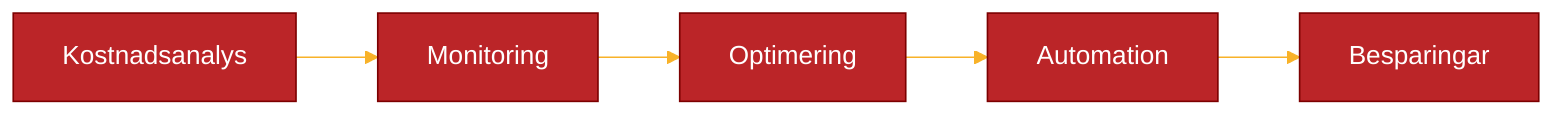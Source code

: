---
config:
  theme: 'base'
  themeVariables:
    primaryColor: '#BB2528'
    primaryTextColor: '#fff'
    primaryBorderColor: '#7C0000'
    lineColor: '#F8B229'
    secondaryColor: '#006100'
    tertiaryColor: '#fff'
---
graph LR
    A[Kostnadsanalys] --> B[Monitoring]
    B --> C[Optimering]
    C --> D[Automation]
    D --> E[Besparingar]